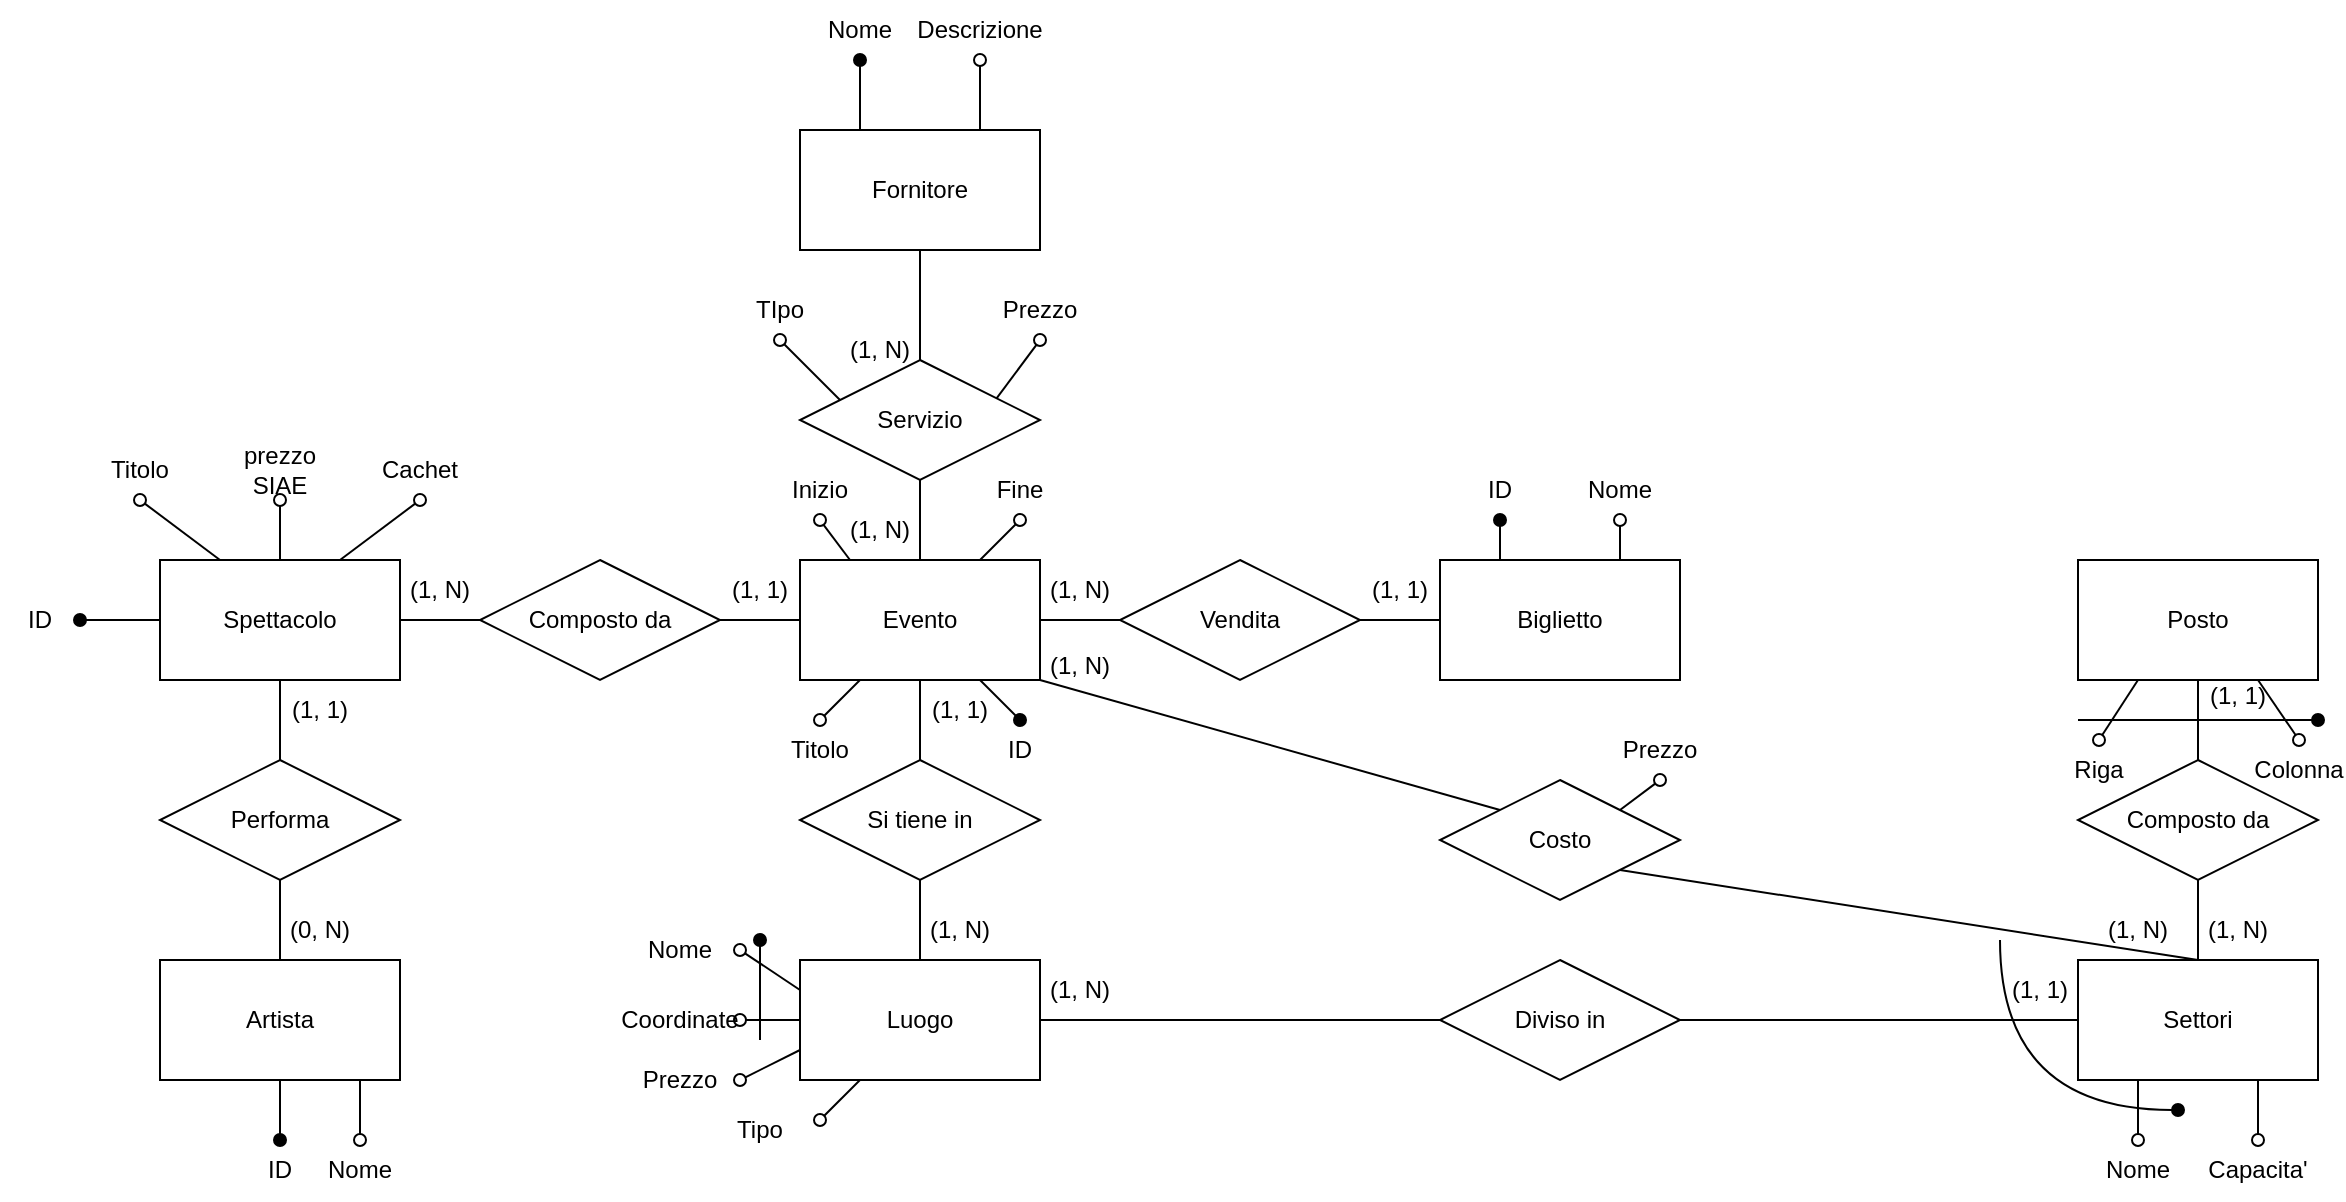 <mxfile version="20.7.4" type="device"><diagram id="aoXQrt5_DUuFPbcQlHmZ" name="Page-1"><mxGraphModel dx="470" dy="693" grid="1" gridSize="10" guides="1" tooltips="1" connect="1" arrows="1" fold="1" page="1" pageScale="1" pageWidth="1169" pageHeight="827" math="0" shadow="0"><root><mxCell id="0"/><mxCell id="1" parent="0"/><mxCell id="zBIkQlwktoTOzgUExCND-1" value="Evento" style="rounded=0;whiteSpace=wrap;html=1;" parent="1" vertex="1"><mxGeometry x="400" y="360" width="120" height="60" as="geometry"/></mxCell><mxCell id="zBIkQlwktoTOzgUExCND-2" value="&lt;div&gt;Spettacolo&lt;/div&gt;" style="rounded=0;whiteSpace=wrap;html=1;" parent="1" vertex="1"><mxGeometry x="80" y="360" width="120" height="60" as="geometry"/></mxCell><mxCell id="zBIkQlwktoTOzgUExCND-3" value="&lt;div&gt;Artista&lt;/div&gt;" style="rounded=0;whiteSpace=wrap;html=1;" parent="1" vertex="1"><mxGeometry x="80" y="560" width="120" height="60" as="geometry"/></mxCell><mxCell id="zBIkQlwktoTOzgUExCND-4" value="Composto da" style="rhombus;whiteSpace=wrap;html=1;" parent="1" vertex="1"><mxGeometry x="240" y="360" width="120" height="60" as="geometry"/></mxCell><mxCell id="zBIkQlwktoTOzgUExCND-5" value="Performa" style="rhombus;whiteSpace=wrap;html=1;" parent="1" vertex="1"><mxGeometry x="80" y="460" width="120" height="60" as="geometry"/></mxCell><mxCell id="zBIkQlwktoTOzgUExCND-6" value="" style="endArrow=none;html=1;rounded=0;exitX=1;exitY=0.5;exitDx=0;exitDy=0;entryX=0;entryY=0.5;entryDx=0;entryDy=0;" parent="1" source="zBIkQlwktoTOzgUExCND-4" target="zBIkQlwktoTOzgUExCND-1" edge="1"><mxGeometry width="50" height="50" relative="1" as="geometry"><mxPoint x="390" y="430" as="sourcePoint"/><mxPoint x="440" y="380" as="targetPoint"/></mxGeometry></mxCell><mxCell id="zBIkQlwktoTOzgUExCND-7" value="" style="endArrow=none;html=1;rounded=0;exitX=1;exitY=0.5;exitDx=0;exitDy=0;entryX=0;entryY=0.5;entryDx=0;entryDy=0;" parent="1" source="zBIkQlwktoTOzgUExCND-2" target="zBIkQlwktoTOzgUExCND-4" edge="1"><mxGeometry width="50" height="50" relative="1" as="geometry"><mxPoint x="390" y="430" as="sourcePoint"/><mxPoint x="440" y="380" as="targetPoint"/></mxGeometry></mxCell><mxCell id="zBIkQlwktoTOzgUExCND-8" value="" style="endArrow=none;html=1;rounded=0;exitX=0.5;exitY=0;exitDx=0;exitDy=0;entryX=0.5;entryY=1;entryDx=0;entryDy=0;" parent="1" source="zBIkQlwktoTOzgUExCND-5" target="zBIkQlwktoTOzgUExCND-2" edge="1"><mxGeometry width="50" height="50" relative="1" as="geometry"><mxPoint x="390" y="430" as="sourcePoint"/><mxPoint x="440" y="380" as="targetPoint"/></mxGeometry></mxCell><mxCell id="zBIkQlwktoTOzgUExCND-9" value="" style="endArrow=none;html=1;rounded=0;exitX=0.5;exitY=0;exitDx=0;exitDy=0;entryX=0.5;entryY=1;entryDx=0;entryDy=0;" parent="1" source="zBIkQlwktoTOzgUExCND-3" target="zBIkQlwktoTOzgUExCND-5" edge="1"><mxGeometry width="50" height="50" relative="1" as="geometry"><mxPoint x="390" y="430" as="sourcePoint"/><mxPoint x="440" y="380" as="targetPoint"/></mxGeometry></mxCell><mxCell id="zBIkQlwktoTOzgUExCND-12" value="&lt;div&gt;(1, 1)&lt;/div&gt;" style="text;html=1;strokeColor=none;fillColor=none;align=center;verticalAlign=middle;whiteSpace=wrap;rounded=0;" parent="1" vertex="1"><mxGeometry x="130" y="420" width="60" height="30" as="geometry"/></mxCell><mxCell id="zBIkQlwktoTOzgUExCND-13" value="&lt;div&gt;(0, N)&lt;/div&gt;" style="text;html=1;strokeColor=none;fillColor=none;align=center;verticalAlign=middle;whiteSpace=wrap;rounded=0;" parent="1" vertex="1"><mxGeometry x="130" y="530" width="60" height="30" as="geometry"/></mxCell><mxCell id="zBIkQlwktoTOzgUExCND-14" value="Titolo" style="text;html=1;strokeColor=none;fillColor=none;align=center;verticalAlign=middle;whiteSpace=wrap;rounded=0;" parent="1" vertex="1"><mxGeometry x="40" y="300" width="60" height="30" as="geometry"/></mxCell><mxCell id="zBIkQlwktoTOzgUExCND-18" value="" style="endArrow=oval;html=1;rounded=0;exitX=0.25;exitY=0;exitDx=0;exitDy=0;entryX=0.5;entryY=1;entryDx=0;entryDy=0;endFill=0;" parent="1" source="zBIkQlwktoTOzgUExCND-2" target="zBIkQlwktoTOzgUExCND-14" edge="1"><mxGeometry width="50" height="50" relative="1" as="geometry"><mxPoint x="390" y="430" as="sourcePoint"/><mxPoint x="440" y="380" as="targetPoint"/></mxGeometry></mxCell><mxCell id="zBIkQlwktoTOzgUExCND-19" value="prezzo SIAE" style="text;html=1;strokeColor=none;fillColor=none;align=center;verticalAlign=middle;whiteSpace=wrap;rounded=0;" parent="1" vertex="1"><mxGeometry x="110" y="300" width="60" height="30" as="geometry"/></mxCell><mxCell id="zBIkQlwktoTOzgUExCND-20" value="" style="endArrow=oval;html=1;rounded=0;exitX=0.5;exitY=0;exitDx=0;exitDy=0;entryX=0.5;entryY=1;entryDx=0;entryDy=0;endFill=0;" parent="1" source="zBIkQlwktoTOzgUExCND-2" target="zBIkQlwktoTOzgUExCND-19" edge="1"><mxGeometry width="50" height="50" relative="1" as="geometry"><mxPoint x="390" y="430" as="sourcePoint"/><mxPoint x="440" y="380" as="targetPoint"/></mxGeometry></mxCell><mxCell id="zBIkQlwktoTOzgUExCND-21" value="&lt;div&gt;Cachet&lt;/div&gt;" style="text;html=1;strokeColor=none;fillColor=none;align=center;verticalAlign=middle;whiteSpace=wrap;rounded=0;" parent="1" vertex="1"><mxGeometry x="180" y="300" width="60" height="30" as="geometry"/></mxCell><mxCell id="zBIkQlwktoTOzgUExCND-22" value="" style="endArrow=oval;html=1;rounded=0;exitX=0.75;exitY=0;exitDx=0;exitDy=0;entryX=0.5;entryY=1;entryDx=0;entryDy=0;endFill=0;" parent="1" source="zBIkQlwktoTOzgUExCND-2" target="zBIkQlwktoTOzgUExCND-21" edge="1"><mxGeometry width="50" height="50" relative="1" as="geometry"><mxPoint x="390" y="430" as="sourcePoint"/><mxPoint x="440" y="380" as="targetPoint"/></mxGeometry></mxCell><mxCell id="zBIkQlwktoTOzgUExCND-23" value="ID" style="text;html=1;strokeColor=none;fillColor=none;align=center;verticalAlign=middle;whiteSpace=wrap;rounded=0;" parent="1" vertex="1"><mxGeometry x="110" y="650" width="60" height="30" as="geometry"/></mxCell><mxCell id="zBIkQlwktoTOzgUExCND-24" value="" style="endArrow=oval;html=1;rounded=0;exitX=0.5;exitY=1;exitDx=0;exitDy=0;entryX=0.5;entryY=0;entryDx=0;entryDy=0;endFill=1;" parent="1" source="zBIkQlwktoTOzgUExCND-3" target="zBIkQlwktoTOzgUExCND-23" edge="1"><mxGeometry width="50" height="50" relative="1" as="geometry"><mxPoint x="390" y="590" as="sourcePoint"/><mxPoint x="440" y="540" as="targetPoint"/></mxGeometry></mxCell><mxCell id="zBIkQlwktoTOzgUExCND-25" value="&lt;div&gt;(1, 1)&lt;/div&gt;" style="text;html=1;strokeColor=none;fillColor=none;align=center;verticalAlign=middle;whiteSpace=wrap;rounded=0;" parent="1" vertex="1"><mxGeometry x="350" y="360" width="60" height="30" as="geometry"/></mxCell><mxCell id="zBIkQlwktoTOzgUExCND-26" value="(1, N)" style="text;html=1;strokeColor=none;fillColor=none;align=center;verticalAlign=middle;whiteSpace=wrap;rounded=0;" parent="1" vertex="1"><mxGeometry x="190" y="360" width="60" height="30" as="geometry"/></mxCell><mxCell id="zBIkQlwktoTOzgUExCND-27" value="Titolo" style="text;html=1;strokeColor=none;fillColor=none;align=center;verticalAlign=middle;whiteSpace=wrap;rounded=0;" parent="1" vertex="1"><mxGeometry x="380" y="440" width="60" height="30" as="geometry"/></mxCell><mxCell id="zBIkQlwktoTOzgUExCND-28" value="&lt;div&gt;Inizio&lt;/div&gt;" style="text;html=1;strokeColor=none;fillColor=none;align=center;verticalAlign=middle;whiteSpace=wrap;rounded=0;" parent="1" vertex="1"><mxGeometry x="380" y="310" width="60" height="30" as="geometry"/></mxCell><mxCell id="zBIkQlwktoTOzgUExCND-29" value="Fine" style="text;html=1;strokeColor=none;fillColor=none;align=center;verticalAlign=middle;whiteSpace=wrap;rounded=0;" parent="1" vertex="1"><mxGeometry x="480" y="310" width="60" height="30" as="geometry"/></mxCell><mxCell id="zBIkQlwktoTOzgUExCND-30" value="" style="endArrow=oval;html=1;rounded=0;entryX=0.5;entryY=0;entryDx=0;entryDy=0;exitX=0.25;exitY=1;exitDx=0;exitDy=0;endFill=0;" parent="1" source="zBIkQlwktoTOzgUExCND-1" target="zBIkQlwktoTOzgUExCND-27" edge="1"><mxGeometry width="50" height="50" relative="1" as="geometry"><mxPoint x="300" y="440" as="sourcePoint"/><mxPoint x="350" y="390" as="targetPoint"/></mxGeometry></mxCell><mxCell id="zBIkQlwktoTOzgUExCND-31" value="" style="endArrow=oval;html=1;rounded=0;exitX=0.25;exitY=1;exitDx=0;exitDy=0;endFill=0;entryX=0.5;entryY=1;entryDx=0;entryDy=0;" parent="1" source="zBIkQlwktoTOzgUExCND-68" target="zBIkQlwktoTOzgUExCND-28" edge="1"><mxGeometry width="50" height="50" relative="1" as="geometry"><mxPoint x="300" y="440" as="sourcePoint"/><mxPoint x="490" y="330" as="targetPoint"/></mxGeometry></mxCell><mxCell id="zBIkQlwktoTOzgUExCND-32" value="" style="endArrow=oval;html=1;rounded=0;exitX=0.75;exitY=0;exitDx=0;exitDy=0;entryX=0.5;entryY=1;entryDx=0;entryDy=0;endFill=0;" parent="1" source="zBIkQlwktoTOzgUExCND-1" target="zBIkQlwktoTOzgUExCND-29" edge="1"><mxGeometry width="50" height="50" relative="1" as="geometry"><mxPoint x="300" y="440" as="sourcePoint"/><mxPoint x="350" y="390" as="targetPoint"/></mxGeometry></mxCell><mxCell id="zBIkQlwktoTOzgUExCND-33" value="Vendita" style="rhombus;whiteSpace=wrap;html=1;" parent="1" vertex="1"><mxGeometry x="560" y="360" width="120" height="60" as="geometry"/></mxCell><mxCell id="zBIkQlwktoTOzgUExCND-35" value="Posto" style="rounded=0;whiteSpace=wrap;html=1;" parent="1" vertex="1"><mxGeometry x="1039" y="360" width="120" height="60" as="geometry"/></mxCell><mxCell id="zBIkQlwktoTOzgUExCND-36" value="" style="endArrow=none;html=1;rounded=0;exitX=1;exitY=0.5;exitDx=0;exitDy=0;entryX=0;entryY=0.5;entryDx=0;entryDy=0;" parent="1" source="zBIkQlwktoTOzgUExCND-1" target="zBIkQlwktoTOzgUExCND-33" edge="1"><mxGeometry width="50" height="50" relative="1" as="geometry"><mxPoint x="680" y="440" as="sourcePoint"/><mxPoint x="730" y="390" as="targetPoint"/></mxGeometry></mxCell><mxCell id="zBIkQlwktoTOzgUExCND-37" value="" style="endArrow=none;html=1;rounded=0;entryX=0;entryY=0.5;entryDx=0;entryDy=0;exitX=1;exitY=0.5;exitDx=0;exitDy=0;" parent="1" source="zBIkQlwktoTOzgUExCND-33" target="wOfFlFQYstHc1XPXzi2x-83" edge="1"><mxGeometry width="50" height="50" relative="1" as="geometry"><mxPoint x="690" y="400" as="sourcePoint"/><mxPoint x="730" y="390" as="targetPoint"/></mxGeometry></mxCell><mxCell id="zBIkQlwktoTOzgUExCND-38" value="&lt;div&gt;(1, N)&lt;/div&gt;" style="text;html=1;strokeColor=none;fillColor=none;align=center;verticalAlign=middle;whiteSpace=wrap;rounded=0;" parent="1" vertex="1"><mxGeometry x="510" y="360" width="60" height="30" as="geometry"/></mxCell><mxCell id="zBIkQlwktoTOzgUExCND-39" value="(1, 1)" style="text;html=1;strokeColor=none;fillColor=none;align=center;verticalAlign=middle;whiteSpace=wrap;rounded=0;" parent="1" vertex="1"><mxGeometry x="670" y="360" width="60" height="30" as="geometry"/></mxCell><mxCell id="zBIkQlwktoTOzgUExCND-40" value="ID" style="text;html=1;strokeColor=none;fillColor=none;align=center;verticalAlign=middle;whiteSpace=wrap;rounded=0;" parent="1" vertex="1"><mxGeometry x="480" y="440" width="60" height="30" as="geometry"/></mxCell><mxCell id="zBIkQlwktoTOzgUExCND-41" value="" style="endArrow=oval;html=1;rounded=0;exitX=0.75;exitY=1;exitDx=0;exitDy=0;entryX=0.5;entryY=0;entryDx=0;entryDy=0;endFill=1;" parent="1" source="zBIkQlwktoTOzgUExCND-1" target="zBIkQlwktoTOzgUExCND-40" edge="1"><mxGeometry width="50" height="50" relative="1" as="geometry"><mxPoint x="680" y="440" as="sourcePoint"/><mxPoint x="730" y="390" as="targetPoint"/></mxGeometry></mxCell><mxCell id="zBIkQlwktoTOzgUExCND-45" value="Riga" style="text;html=1;strokeColor=none;fillColor=none;align=center;verticalAlign=middle;whiteSpace=wrap;rounded=0;" parent="1" vertex="1"><mxGeometry x="1030" y="450" width="39" height="30" as="geometry"/></mxCell><mxCell id="zBIkQlwktoTOzgUExCND-47" value="&lt;div&gt;Colonna&lt;/div&gt;" style="text;html=1;strokeColor=none;fillColor=none;align=center;verticalAlign=middle;whiteSpace=wrap;rounded=0;" parent="1" vertex="1"><mxGeometry x="1130" y="450" width="39" height="30" as="geometry"/></mxCell><mxCell id="zBIkQlwktoTOzgUExCND-49" value="" style="endArrow=oval;html=1;rounded=0;exitX=0.25;exitY=1;exitDx=0;exitDy=0;entryX=0.5;entryY=0;entryDx=0;entryDy=0;endFill=0;" parent="1" source="zBIkQlwktoTOzgUExCND-35" target="zBIkQlwktoTOzgUExCND-45" edge="1"><mxGeometry width="50" height="50" relative="1" as="geometry"><mxPoint x="999" y="440" as="sourcePoint"/><mxPoint x="1049" y="390" as="targetPoint"/></mxGeometry></mxCell><mxCell id="zBIkQlwktoTOzgUExCND-50" value="" style="endArrow=oval;html=1;rounded=0;exitX=0.75;exitY=1;exitDx=0;exitDy=0;entryX=0.5;entryY=0;entryDx=0;entryDy=0;endFill=0;" parent="1" source="zBIkQlwktoTOzgUExCND-35" target="zBIkQlwktoTOzgUExCND-47" edge="1"><mxGeometry width="50" height="50" relative="1" as="geometry"><mxPoint x="999" y="440" as="sourcePoint"/><mxPoint x="1049" y="390" as="targetPoint"/></mxGeometry></mxCell><mxCell id="zBIkQlwktoTOzgUExCND-51" value="" style="endArrow=oval;html=1;rounded=0;endFill=1;" parent="1" edge="1"><mxGeometry width="50" height="50" relative="1" as="geometry"><mxPoint x="1039" y="440" as="sourcePoint"/><mxPoint x="1159" y="440" as="targetPoint"/></mxGeometry></mxCell><mxCell id="zBIkQlwktoTOzgUExCND-52" value="Fornitore" style="rounded=0;whiteSpace=wrap;html=1;" parent="1" vertex="1"><mxGeometry x="400" y="145" width="120" height="60" as="geometry"/></mxCell><mxCell id="zBIkQlwktoTOzgUExCND-53" value="Servizio" style="rhombus;whiteSpace=wrap;html=1;" parent="1" vertex="1"><mxGeometry x="400" y="260" width="120" height="60" as="geometry"/></mxCell><mxCell id="zBIkQlwktoTOzgUExCND-54" value="" style="endArrow=none;html=1;rounded=0;entryX=0.5;entryY=0;entryDx=0;entryDy=0;exitX=0.5;exitY=1;exitDx=0;exitDy=0;" parent="1" source="zBIkQlwktoTOzgUExCND-53" target="zBIkQlwktoTOzgUExCND-1" edge="1"><mxGeometry width="50" height="50" relative="1" as="geometry"><mxPoint x="460" y="300" as="sourcePoint"/><mxPoint x="430" y="450" as="targetPoint"/></mxGeometry></mxCell><mxCell id="zBIkQlwktoTOzgUExCND-55" value="" style="endArrow=none;html=1;rounded=0;entryX=0.5;entryY=0;entryDx=0;entryDy=0;exitX=0.5;exitY=1;exitDx=0;exitDy=0;" parent="1" source="zBIkQlwktoTOzgUExCND-52" target="zBIkQlwktoTOzgUExCND-53" edge="1"><mxGeometry width="50" height="50" relative="1" as="geometry"><mxPoint x="750" y="120" as="sourcePoint"/><mxPoint x="430" y="310" as="targetPoint"/></mxGeometry></mxCell><mxCell id="zBIkQlwktoTOzgUExCND-62" value="" style="endArrow=oval;html=1;rounded=0;exitX=0.75;exitY=0;exitDx=0;exitDy=0;endFill=0;entryX=0.5;entryY=1;entryDx=0;entryDy=0;" parent="1" source="zBIkQlwktoTOzgUExCND-52" target="wOfFlFQYstHc1XPXzi2x-71" edge="1"><mxGeometry width="50" height="50" relative="1" as="geometry"><mxPoint x="400" y="580" as="sourcePoint"/><mxPoint x="490" y="130" as="targetPoint"/></mxGeometry></mxCell><mxCell id="zBIkQlwktoTOzgUExCND-68" value="(1, N)" style="text;html=1;strokeColor=none;fillColor=none;align=center;verticalAlign=middle;whiteSpace=wrap;rounded=0;" parent="1" vertex="1"><mxGeometry x="410" y="330" width="60" height="30" as="geometry"/></mxCell><mxCell id="wOfFlFQYstHc1XPXzi2x-6" value="Luogo" style="rounded=0;whiteSpace=wrap;html=1;" parent="1" vertex="1"><mxGeometry x="400" y="560" width="120" height="60" as="geometry"/></mxCell><mxCell id="wOfFlFQYstHc1XPXzi2x-7" value="Si tiene in" style="rhombus;whiteSpace=wrap;html=1;" parent="1" vertex="1"><mxGeometry x="400" y="460" width="120" height="60" as="geometry"/></mxCell><mxCell id="wOfFlFQYstHc1XPXzi2x-8" value="" style="endArrow=none;html=1;rounded=0;entryX=0.5;entryY=1;entryDx=0;entryDy=0;exitX=0.5;exitY=0;exitDx=0;exitDy=0;" parent="1" source="wOfFlFQYstHc1XPXzi2x-7" target="zBIkQlwktoTOzgUExCND-1" edge="1"><mxGeometry width="50" height="50" relative="1" as="geometry"><mxPoint x="400" y="530" as="sourcePoint"/><mxPoint x="450" y="480" as="targetPoint"/></mxGeometry></mxCell><mxCell id="wOfFlFQYstHc1XPXzi2x-9" value="" style="endArrow=none;html=1;rounded=0;exitX=0.5;exitY=0;exitDx=0;exitDy=0;entryX=0.5;entryY=1;entryDx=0;entryDy=0;" parent="1" source="wOfFlFQYstHc1XPXzi2x-6" target="wOfFlFQYstHc1XPXzi2x-7" edge="1"><mxGeometry width="50" height="50" relative="1" as="geometry"><mxPoint x="400" y="530" as="sourcePoint"/><mxPoint x="450" y="480" as="targetPoint"/></mxGeometry></mxCell><mxCell id="wOfFlFQYstHc1XPXzi2x-15" value="&lt;div&gt;(1, N)&lt;/div&gt;" style="text;html=1;strokeColor=none;fillColor=none;align=center;verticalAlign=middle;whiteSpace=wrap;rounded=0;" parent="1" vertex="1"><mxGeometry x="450" y="530" width="60" height="30" as="geometry"/></mxCell><mxCell id="wOfFlFQYstHc1XPXzi2x-16" value="&lt;div&gt;(1, 1)&lt;/div&gt;" style="text;html=1;strokeColor=none;fillColor=none;align=center;verticalAlign=middle;whiteSpace=wrap;rounded=0;" parent="1" vertex="1"><mxGeometry x="450" y="420" width="60" height="30" as="geometry"/></mxCell><mxCell id="wOfFlFQYstHc1XPXzi2x-18" value="Settori" style="rounded=0;whiteSpace=wrap;html=1;" parent="1" vertex="1"><mxGeometry x="1039" y="560" width="120" height="60" as="geometry"/></mxCell><mxCell id="wOfFlFQYstHc1XPXzi2x-19" value="Diviso in" style="rhombus;whiteSpace=wrap;html=1;" parent="1" vertex="1"><mxGeometry x="720" y="560" width="120" height="60" as="geometry"/></mxCell><mxCell id="wOfFlFQYstHc1XPXzi2x-20" value="" style="endArrow=none;html=1;rounded=0;exitX=1;exitY=0.5;exitDx=0;exitDy=0;entryX=0;entryY=0.5;entryDx=0;entryDy=0;" parent="1" source="wOfFlFQYstHc1XPXzi2x-6" target="wOfFlFQYstHc1XPXzi2x-19" edge="1"><mxGeometry width="50" height="50" relative="1" as="geometry"><mxPoint x="750" y="680" as="sourcePoint"/><mxPoint x="800" y="630" as="targetPoint"/></mxGeometry></mxCell><mxCell id="wOfFlFQYstHc1XPXzi2x-21" value="" style="endArrow=none;html=1;rounded=0;exitX=1;exitY=0.5;exitDx=0;exitDy=0;entryX=0;entryY=0.5;entryDx=0;entryDy=0;" parent="1" source="wOfFlFQYstHc1XPXzi2x-19" target="wOfFlFQYstHc1XPXzi2x-18" edge="1"><mxGeometry width="50" height="50" relative="1" as="geometry"><mxPoint x="650" y="660" as="sourcePoint"/><mxPoint x="700" y="610" as="targetPoint"/></mxGeometry></mxCell><mxCell id="wOfFlFQYstHc1XPXzi2x-22" value="&lt;div&gt;(1, 1)&lt;/div&gt;" style="text;html=1;strokeColor=none;fillColor=none;align=center;verticalAlign=middle;whiteSpace=wrap;rounded=0;" parent="1" vertex="1"><mxGeometry x="990" y="560" width="60" height="30" as="geometry"/></mxCell><mxCell id="wOfFlFQYstHc1XPXzi2x-23" value="&lt;div&gt;(1, N)&lt;/div&gt;" style="text;html=1;strokeColor=none;fillColor=none;align=center;verticalAlign=middle;whiteSpace=wrap;rounded=0;" parent="1" vertex="1"><mxGeometry x="510" y="560" width="60" height="30" as="geometry"/></mxCell><mxCell id="wOfFlFQYstHc1XPXzi2x-24" value="Costo" style="rhombus;whiteSpace=wrap;html=1;" parent="1" vertex="1"><mxGeometry x="720" y="470" width="120" height="60" as="geometry"/></mxCell><mxCell id="wOfFlFQYstHc1XPXzi2x-25" value="" style="endArrow=none;html=1;rounded=0;exitX=0;exitY=0;exitDx=0;exitDy=0;entryX=1;entryY=1;entryDx=0;entryDy=0;" parent="1" source="wOfFlFQYstHc1XPXzi2x-24" target="zBIkQlwktoTOzgUExCND-1" edge="1"><mxGeometry width="50" height="50" relative="1" as="geometry"><mxPoint x="650" y="510" as="sourcePoint"/><mxPoint x="700" y="460" as="targetPoint"/></mxGeometry></mxCell><mxCell id="wOfFlFQYstHc1XPXzi2x-26" value="" style="endArrow=none;html=1;rounded=0;entryX=0.5;entryY=0;entryDx=0;entryDy=0;exitX=1;exitY=1;exitDx=0;exitDy=0;" parent="1" source="wOfFlFQYstHc1XPXzi2x-24" target="wOfFlFQYstHc1XPXzi2x-18" edge="1"><mxGeometry width="50" height="50" relative="1" as="geometry"><mxPoint x="650" y="510" as="sourcePoint"/><mxPoint x="700" y="460" as="targetPoint"/></mxGeometry></mxCell><mxCell id="wOfFlFQYstHc1XPXzi2x-27" value="Prezzo" style="text;html=1;strokeColor=none;fillColor=none;align=center;verticalAlign=middle;whiteSpace=wrap;rounded=0;" parent="1" vertex="1"><mxGeometry x="800" y="440" width="60" height="30" as="geometry"/></mxCell><mxCell id="wOfFlFQYstHc1XPXzi2x-28" value="" style="endArrow=oval;html=1;rounded=0;exitX=1;exitY=0;exitDx=0;exitDy=0;endFill=0;entryX=0.5;entryY=1;entryDx=0;entryDy=0;" parent="1" source="wOfFlFQYstHc1XPXzi2x-24" target="wOfFlFQYstHc1XPXzi2x-27" edge="1"><mxGeometry width="50" height="50" relative="1" as="geometry"><mxPoint x="500" y="370" as="sourcePoint"/><mxPoint x="510" y="350" as="targetPoint"/></mxGeometry></mxCell><mxCell id="wOfFlFQYstHc1XPXzi2x-29" value="" style="endArrow=oval;html=1;rounded=0;exitX=0.25;exitY=0;exitDx=0;exitDy=0;entryX=0.5;entryY=1;entryDx=0;entryDy=0;endFill=1;" parent="1" source="wOfFlFQYstHc1XPXzi2x-83" target="wOfFlFQYstHc1XPXzi2x-30" edge="1"><mxGeometry width="50" height="50" relative="1" as="geometry"><mxPoint x="500" y="430" as="sourcePoint"/><mxPoint x="540" y="470" as="targetPoint"/></mxGeometry></mxCell><mxCell id="wOfFlFQYstHc1XPXzi2x-30" value="ID" style="text;html=1;strokeColor=none;fillColor=none;align=center;verticalAlign=middle;whiteSpace=wrap;rounded=0;" parent="1" vertex="1"><mxGeometry x="720" y="310" width="60" height="30" as="geometry"/></mxCell><mxCell id="wOfFlFQYstHc1XPXzi2x-31" value="Composto da" style="rhombus;whiteSpace=wrap;html=1;" parent="1" vertex="1"><mxGeometry x="1039" y="460" width="120" height="60" as="geometry"/></mxCell><mxCell id="wOfFlFQYstHc1XPXzi2x-32" value="" style="endArrow=none;html=1;rounded=0;entryX=0.5;entryY=1;entryDx=0;entryDy=0;exitX=0.5;exitY=0;exitDx=0;exitDy=0;" parent="1" source="wOfFlFQYstHc1XPXzi2x-31" target="zBIkQlwktoTOzgUExCND-35" edge="1"><mxGeometry width="50" height="50" relative="1" as="geometry"><mxPoint x="969" y="490" as="sourcePoint"/><mxPoint x="1019" y="440" as="targetPoint"/></mxGeometry></mxCell><mxCell id="wOfFlFQYstHc1XPXzi2x-33" value="" style="endArrow=none;html=1;rounded=0;exitX=0.5;exitY=0;exitDx=0;exitDy=0;entryX=0.5;entryY=1;entryDx=0;entryDy=0;" parent="1" source="wOfFlFQYstHc1XPXzi2x-18" target="wOfFlFQYstHc1XPXzi2x-31" edge="1"><mxGeometry width="50" height="50" relative="1" as="geometry"><mxPoint x="969" y="490" as="sourcePoint"/><mxPoint x="1019" y="440" as="targetPoint"/></mxGeometry></mxCell><mxCell id="wOfFlFQYstHc1XPXzi2x-34" value="(1, 1)" style="text;html=1;strokeColor=none;fillColor=none;align=center;verticalAlign=middle;whiteSpace=wrap;rounded=0;" parent="1" vertex="1"><mxGeometry x="1089" y="413" width="60" height="30" as="geometry"/></mxCell><mxCell id="wOfFlFQYstHc1XPXzi2x-35" value="&lt;div&gt;(1, N)&lt;/div&gt;" style="text;html=1;strokeColor=none;fillColor=none;align=center;verticalAlign=middle;whiteSpace=wrap;rounded=0;" parent="1" vertex="1"><mxGeometry x="1089" y="530" width="60" height="30" as="geometry"/></mxCell><mxCell id="wOfFlFQYstHc1XPXzi2x-38" value="&lt;div&gt;(1, N)&lt;/div&gt;" style="text;html=1;strokeColor=none;fillColor=none;align=center;verticalAlign=middle;whiteSpace=wrap;rounded=0;" parent="1" vertex="1"><mxGeometry x="1039" y="530" width="60" height="30" as="geometry"/></mxCell><mxCell id="wOfFlFQYstHc1XPXzi2x-39" value="&lt;div&gt;(1, N)&lt;/div&gt;" style="text;html=1;strokeColor=none;fillColor=none;align=center;verticalAlign=middle;whiteSpace=wrap;rounded=0;" parent="1" vertex="1"><mxGeometry x="510" y="398" width="60" height="30" as="geometry"/></mxCell><mxCell id="wOfFlFQYstHc1XPXzi2x-40" value="Nome" style="text;html=1;strokeColor=none;fillColor=none;align=center;verticalAlign=middle;whiteSpace=wrap;rounded=0;" parent="1" vertex="1"><mxGeometry x="310" y="540" width="60" height="30" as="geometry"/></mxCell><mxCell id="wOfFlFQYstHc1XPXzi2x-41" value="Coordinate" style="text;html=1;strokeColor=none;fillColor=none;align=center;verticalAlign=middle;whiteSpace=wrap;rounded=0;" parent="1" vertex="1"><mxGeometry x="310" y="575" width="60" height="30" as="geometry"/></mxCell><mxCell id="wOfFlFQYstHc1XPXzi2x-42" value="Prezzo" style="text;html=1;strokeColor=none;fillColor=none;align=center;verticalAlign=middle;whiteSpace=wrap;rounded=0;" parent="1" vertex="1"><mxGeometry x="310" y="605" width="60" height="30" as="geometry"/></mxCell><mxCell id="wOfFlFQYstHc1XPXzi2x-46" value="" style="endArrow=oval;html=1;rounded=0;exitX=0;exitY=0.25;exitDx=0;exitDy=0;entryX=1;entryY=0.5;entryDx=0;entryDy=0;endFill=0;" parent="1" source="wOfFlFQYstHc1XPXzi2x-6" target="wOfFlFQYstHc1XPXzi2x-40" edge="1"><mxGeometry width="50" height="50" relative="1" as="geometry"><mxPoint x="440" y="430" as="sourcePoint"/><mxPoint x="400.0" y="470" as="targetPoint"/></mxGeometry></mxCell><mxCell id="wOfFlFQYstHc1XPXzi2x-47" value="" style="endArrow=oval;html=1;rounded=0;exitX=0;exitY=0.5;exitDx=0;exitDy=0;entryX=1;entryY=0.5;entryDx=0;entryDy=0;endFill=0;" parent="1" source="wOfFlFQYstHc1XPXzi2x-6" target="wOfFlFQYstHc1XPXzi2x-41" edge="1"><mxGeometry width="50" height="50" relative="1" as="geometry"><mxPoint x="410.0" y="585" as="sourcePoint"/><mxPoint x="380.0" y="565" as="targetPoint"/></mxGeometry></mxCell><mxCell id="wOfFlFQYstHc1XPXzi2x-48" value="" style="endArrow=oval;html=1;rounded=0;exitX=0;exitY=0.75;exitDx=0;exitDy=0;entryX=1;entryY=0.5;entryDx=0;entryDy=0;endFill=0;" parent="1" source="wOfFlFQYstHc1XPXzi2x-6" target="wOfFlFQYstHc1XPXzi2x-42" edge="1"><mxGeometry width="50" height="50" relative="1" as="geometry"><mxPoint x="420.0" y="595" as="sourcePoint"/><mxPoint x="390.0" y="575" as="targetPoint"/></mxGeometry></mxCell><mxCell id="wOfFlFQYstHc1XPXzi2x-50" value="" style="endArrow=oval;html=1;rounded=0;endFill=1;" parent="1" edge="1"><mxGeometry width="50" height="50" relative="1" as="geometry"><mxPoint x="380" y="600" as="sourcePoint"/><mxPoint x="380" y="550" as="targetPoint"/></mxGeometry></mxCell><mxCell id="wOfFlFQYstHc1XPXzi2x-51" value="Nome" style="text;html=1;strokeColor=none;fillColor=none;align=center;verticalAlign=middle;whiteSpace=wrap;rounded=0;" parent="1" vertex="1"><mxGeometry x="1039" y="650" width="60" height="30" as="geometry"/></mxCell><mxCell id="wOfFlFQYstHc1XPXzi2x-52" value="Capacita'" style="text;html=1;strokeColor=none;fillColor=none;align=center;verticalAlign=middle;whiteSpace=wrap;rounded=0;" parent="1" vertex="1"><mxGeometry x="1099" y="650" width="60" height="30" as="geometry"/></mxCell><mxCell id="wOfFlFQYstHc1XPXzi2x-53" value="" style="endArrow=oval;html=1;rounded=0;exitX=0.25;exitY=1;exitDx=0;exitDy=0;endFill=0;entryX=0.5;entryY=0;entryDx=0;entryDy=0;" parent="1" source="wOfFlFQYstHc1XPXzi2x-18" target="wOfFlFQYstHc1XPXzi2x-51" edge="1"><mxGeometry width="50" height="50" relative="1" as="geometry"><mxPoint x="989" y="485" as="sourcePoint"/><mxPoint x="1009" y="460" as="targetPoint"/></mxGeometry></mxCell><mxCell id="wOfFlFQYstHc1XPXzi2x-54" value="" style="endArrow=oval;html=1;rounded=0;exitX=0.75;exitY=1;exitDx=0;exitDy=0;endFill=0;entryX=0.5;entryY=0;entryDx=0;entryDy=0;" parent="1" source="wOfFlFQYstHc1XPXzi2x-18" target="wOfFlFQYstHc1XPXzi2x-52" edge="1"><mxGeometry width="50" height="50" relative="1" as="geometry"><mxPoint x="989" y="485" as="sourcePoint"/><mxPoint x="1009" y="460" as="targetPoint"/></mxGeometry></mxCell><mxCell id="wOfFlFQYstHc1XPXzi2x-56" value="" style="endArrow=oval;html=1;rounded=0;endFill=1;edgeStyle=orthogonalEdgeStyle;curved=1;" parent="1" edge="1"><mxGeometry width="50" height="50" relative="1" as="geometry"><mxPoint x="1000" y="550" as="sourcePoint"/><mxPoint x="1089" y="635" as="targetPoint"/><Array as="points"><mxPoint x="1000" y="635"/></Array></mxGeometry></mxCell><mxCell id="wOfFlFQYstHc1XPXzi2x-57" value="ID" style="text;html=1;strokeColor=none;fillColor=none;align=center;verticalAlign=middle;whiteSpace=wrap;rounded=0;" parent="1" vertex="1"><mxGeometry y="375" width="40" height="30" as="geometry"/></mxCell><mxCell id="wOfFlFQYstHc1XPXzi2x-58" value="" style="endArrow=oval;html=1;rounded=0;exitX=0;exitY=0.5;exitDx=0;exitDy=0;entryX=1;entryY=0.5;entryDx=0;entryDy=0;endFill=1;" parent="1" source="zBIkQlwktoTOzgUExCND-2" target="wOfFlFQYstHc1XPXzi2x-57" edge="1"><mxGeometry width="50" height="50" relative="1" as="geometry"><mxPoint x="500" y="430" as="sourcePoint"/><mxPoint x="540" y="470" as="targetPoint"/></mxGeometry></mxCell><mxCell id="wOfFlFQYstHc1XPXzi2x-71" value="Descrizione" style="text;html=1;strokeColor=none;fillColor=none;align=center;verticalAlign=middle;whiteSpace=wrap;rounded=0;" parent="1" vertex="1"><mxGeometry x="460" y="80" width="60" height="30" as="geometry"/></mxCell><mxCell id="wOfFlFQYstHc1XPXzi2x-72" value="" style="endArrow=oval;html=1;rounded=0;exitX=0.25;exitY=0;exitDx=0;exitDy=0;entryX=0.5;entryY=1;entryDx=0;entryDy=0;endFill=1;" parent="1" source="zBIkQlwktoTOzgUExCND-52" target="wOfFlFQYstHc1XPXzi2x-73" edge="1"><mxGeometry width="50" height="50" relative="1" as="geometry"><mxPoint x="500" y="430" as="sourcePoint"/><mxPoint x="540" y="470" as="targetPoint"/></mxGeometry></mxCell><mxCell id="wOfFlFQYstHc1XPXzi2x-73" value="Nome" style="text;html=1;strokeColor=none;fillColor=none;align=center;verticalAlign=middle;whiteSpace=wrap;rounded=0;" parent="1" vertex="1"><mxGeometry x="400" y="80" width="60" height="30" as="geometry"/></mxCell><mxCell id="wOfFlFQYstHc1XPXzi2x-74" value="Prezzo" style="text;html=1;strokeColor=none;fillColor=none;align=center;verticalAlign=middle;whiteSpace=wrap;rounded=0;" parent="1" vertex="1"><mxGeometry x="490" y="220" width="60" height="30" as="geometry"/></mxCell><mxCell id="wOfFlFQYstHc1XPXzi2x-75" value="" style="endArrow=oval;html=1;rounded=0;exitX=0.819;exitY=0.32;exitDx=0;exitDy=0;entryX=0.5;entryY=1;entryDx=0;entryDy=0;endFill=0;exitPerimeter=0;" parent="1" source="zBIkQlwktoTOzgUExCND-53" target="wOfFlFQYstHc1XPXzi2x-74" edge="1"><mxGeometry width="50" height="50" relative="1" as="geometry"><mxPoint x="530" y="200" as="sourcePoint"/><mxPoint x="570" y="200" as="targetPoint"/></mxGeometry></mxCell><mxCell id="wOfFlFQYstHc1XPXzi2x-81" value="(1, N)" style="text;html=1;strokeColor=none;fillColor=none;align=center;verticalAlign=middle;whiteSpace=wrap;rounded=0;" parent="1" vertex="1"><mxGeometry x="410" y="240" width="60" height="30" as="geometry"/></mxCell><mxCell id="wOfFlFQYstHc1XPXzi2x-83" value="&lt;div&gt;Biglietto&lt;/div&gt;" style="rounded=0;whiteSpace=wrap;html=1;" parent="1" vertex="1"><mxGeometry x="720" y="360" width="120" height="60" as="geometry"/></mxCell><mxCell id="CFf_ZIDvFZUR7H2lpXF5-1" value="Nome" style="text;html=1;strokeColor=none;fillColor=none;align=center;verticalAlign=middle;whiteSpace=wrap;rounded=0;" parent="1" vertex="1"><mxGeometry x="780" y="310" width="60" height="30" as="geometry"/></mxCell><mxCell id="DuPtxDBJtxEuGCSGjoK9-1" value="" style="endArrow=oval;html=1;rounded=0;endFill=0;exitX=0.25;exitY=1;exitDx=0;exitDy=0;" parent="1" source="wOfFlFQYstHc1XPXzi2x-6" edge="1"><mxGeometry width="50" height="50" relative="1" as="geometry"><mxPoint x="380" y="650" as="sourcePoint"/><mxPoint x="410" y="640" as="targetPoint"/></mxGeometry></mxCell><mxCell id="DuPtxDBJtxEuGCSGjoK9-2" value="Tipo" style="text;html=1;strokeColor=none;fillColor=none;align=center;verticalAlign=middle;whiteSpace=wrap;rounded=0;" parent="1" vertex="1"><mxGeometry x="350" y="630" width="60" height="30" as="geometry"/></mxCell><mxCell id="DuPtxDBJtxEuGCSGjoK9-3" value="TIpo" style="text;html=1;strokeColor=none;fillColor=none;align=center;verticalAlign=middle;whiteSpace=wrap;rounded=0;" parent="1" vertex="1"><mxGeometry x="360" y="220" width="60" height="30" as="geometry"/></mxCell><mxCell id="DuPtxDBJtxEuGCSGjoK9-4" value="" style="endArrow=oval;html=1;rounded=0;exitX=0.5;exitY=0;exitDx=0;exitDy=0;entryX=0.5;entryY=1;entryDx=0;entryDy=0;endFill=0;" parent="1" target="DuPtxDBJtxEuGCSGjoK9-3" edge="1"><mxGeometry width="50" height="50" relative="1" as="geometry"><mxPoint x="420.0" y="280" as="sourcePoint"/><mxPoint x="530" y="220" as="targetPoint"/></mxGeometry></mxCell><mxCell id="DuPtxDBJtxEuGCSGjoK9-5" value="Nome" style="text;html=1;strokeColor=none;fillColor=none;align=center;verticalAlign=middle;whiteSpace=wrap;rounded=0;" parent="1" vertex="1"><mxGeometry x="150" y="650" width="60" height="30" as="geometry"/></mxCell><mxCell id="DuPtxDBJtxEuGCSGjoK9-6" value="" style="endArrow=oval;html=1;rounded=0;exitX=0.5;exitY=1;exitDx=0;exitDy=0;entryX=0.5;entryY=0;entryDx=0;entryDy=0;endFill=0;" parent="1" target="DuPtxDBJtxEuGCSGjoK9-5" edge="1"><mxGeometry width="50" height="50" relative="1" as="geometry"><mxPoint x="180" y="620" as="sourcePoint"/><mxPoint x="480" y="540" as="targetPoint"/></mxGeometry></mxCell><mxCell id="xydnYNmHsh7sTeHaAX4h-2" value="" style="endArrow=oval;html=1;rounded=0;exitX=0.75;exitY=0;exitDx=0;exitDy=0;entryX=0.5;entryY=1;entryDx=0;entryDy=0;endFill=0;" parent="1" source="wOfFlFQYstHc1XPXzi2x-83" target="CFf_ZIDvFZUR7H2lpXF5-1" edge="1"><mxGeometry width="50" height="50" relative="1" as="geometry"><mxPoint x="760" y="370.0" as="sourcePoint"/><mxPoint x="760" y="350.0" as="targetPoint"/></mxGeometry></mxCell></root></mxGraphModel></diagram></mxfile>